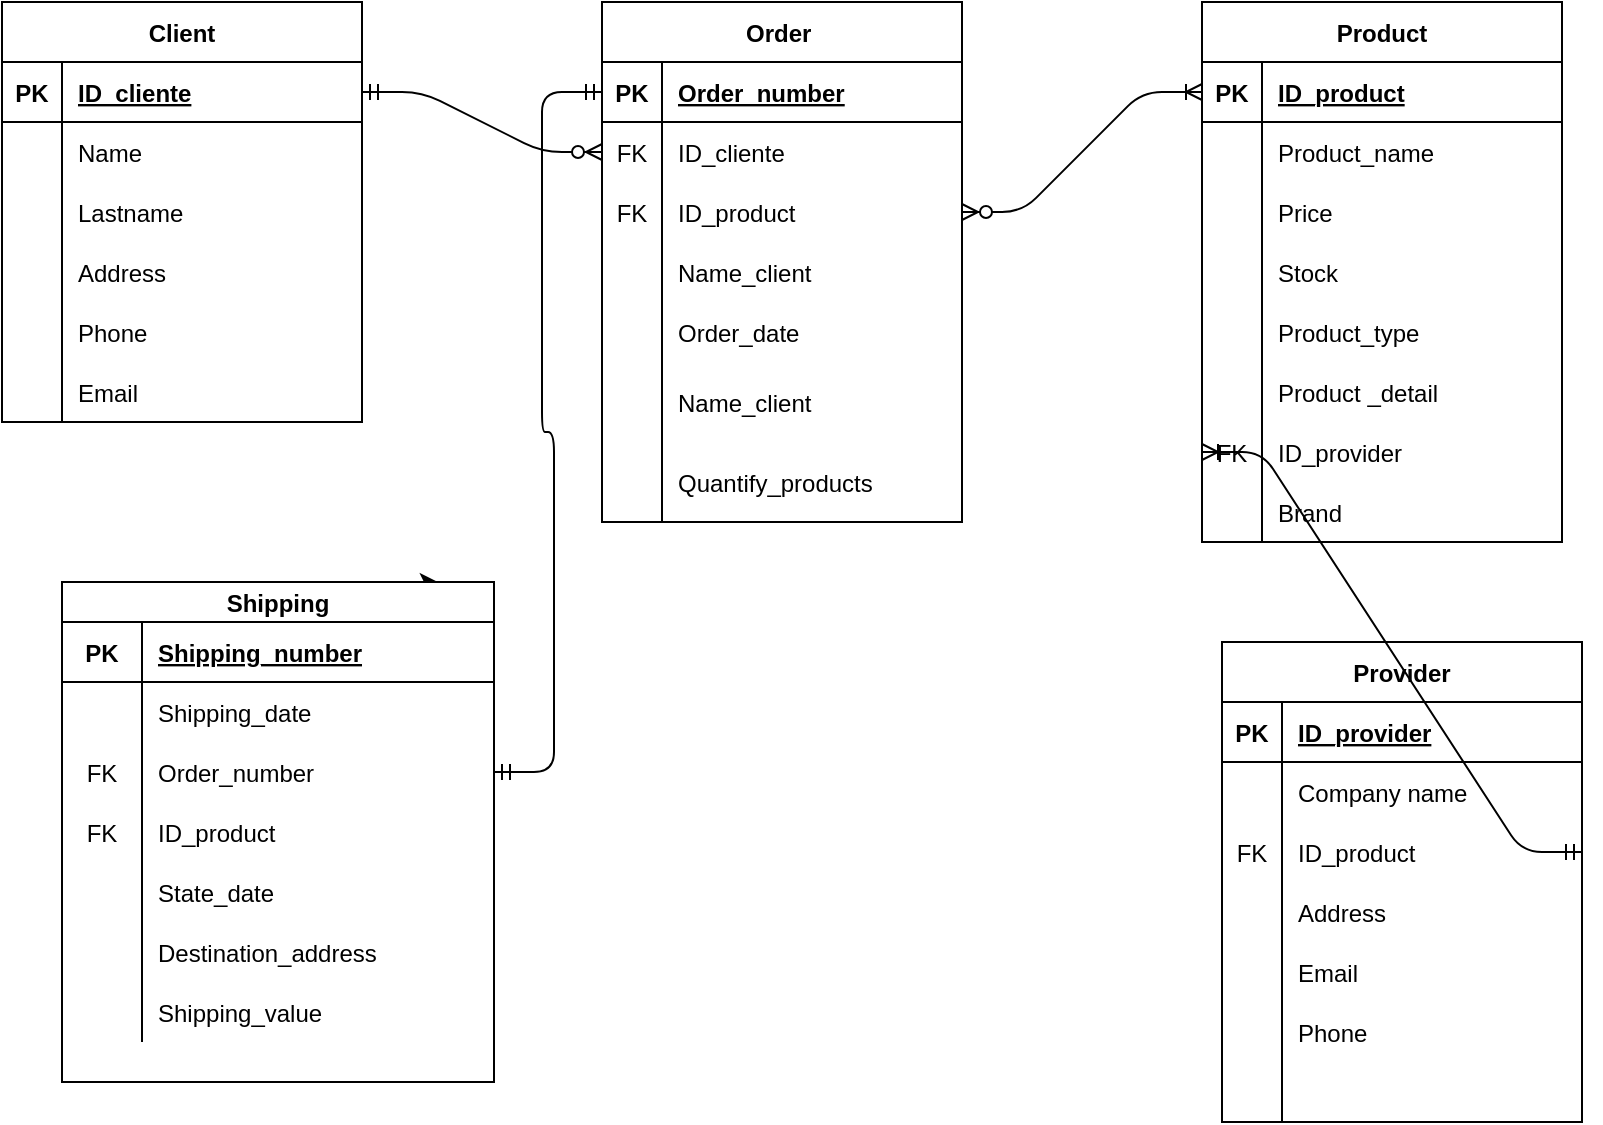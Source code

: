 <mxfile version="13.7.3" type="github" pages="3"><diagram id="2DCP0Pv6x-nqr2_sUrXk" name="Page-1"><mxGraphModel dx="946" dy="464" grid="1" gridSize="10" guides="1" tooltips="1" connect="1" arrows="1" fold="1" page="1" pageScale="1" pageWidth="827" pageHeight="1169" math="0" shadow="0"><root><mxCell id="0"/><mxCell id="1" parent="0"/><mxCell id="KrLLQjatNa31IDzjXcCL-50" style="edgeStyle=orthogonalEdgeStyle;rounded=0;orthogonalLoop=1;jettySize=auto;html=1;exitX=0.75;exitY=0;exitDx=0;exitDy=0;entryX=0.87;entryY=0;entryDx=0;entryDy=0;entryPerimeter=0;" edge="1" parent="1" source="KrLLQjatNa31IDzjXcCL-14" target="KrLLQjatNa31IDzjXcCL-14"><mxGeometry relative="1" as="geometry"/></mxCell><mxCell id="M2U6GQ2JCpKdRjJT3ExU-1" value="Client" style="shape=table;startSize=30;container=1;collapsible=1;childLayout=tableLayout;fixedRows=1;rowLines=0;fontStyle=1;align=center;resizeLast=1;" vertex="1" parent="1"><mxGeometry x="10" y="50" width="180" height="210" as="geometry"/></mxCell><mxCell id="M2U6GQ2JCpKdRjJT3ExU-2" value="" style="shape=partialRectangle;collapsible=0;dropTarget=0;pointerEvents=0;fillColor=none;top=0;left=0;bottom=1;right=0;points=[[0,0.5],[1,0.5]];portConstraint=eastwest;" vertex="1" parent="M2U6GQ2JCpKdRjJT3ExU-1"><mxGeometry y="30" width="180" height="30" as="geometry"/></mxCell><mxCell id="M2U6GQ2JCpKdRjJT3ExU-3" value="PK" style="shape=partialRectangle;connectable=0;fillColor=none;top=0;left=0;bottom=0;right=0;fontStyle=1;overflow=hidden;" vertex="1" parent="M2U6GQ2JCpKdRjJT3ExU-2"><mxGeometry width="30" height="30" as="geometry"/></mxCell><mxCell id="M2U6GQ2JCpKdRjJT3ExU-4" value="ID_cliente" style="shape=partialRectangle;connectable=0;fillColor=none;top=0;left=0;bottom=0;right=0;align=left;spacingLeft=6;fontStyle=5;overflow=hidden;" vertex="1" parent="M2U6GQ2JCpKdRjJT3ExU-2"><mxGeometry x="30" width="150" height="30" as="geometry"/></mxCell><mxCell id="M2U6GQ2JCpKdRjJT3ExU-5" value="" style="shape=partialRectangle;collapsible=0;dropTarget=0;pointerEvents=0;fillColor=none;top=0;left=0;bottom=0;right=0;points=[[0,0.5],[1,0.5]];portConstraint=eastwest;" vertex="1" parent="M2U6GQ2JCpKdRjJT3ExU-1"><mxGeometry y="60" width="180" height="30" as="geometry"/></mxCell><mxCell id="M2U6GQ2JCpKdRjJT3ExU-6" value="" style="shape=partialRectangle;connectable=0;fillColor=none;top=0;left=0;bottom=0;right=0;editable=1;overflow=hidden;" vertex="1" parent="M2U6GQ2JCpKdRjJT3ExU-5"><mxGeometry width="30" height="30" as="geometry"/></mxCell><mxCell id="M2U6GQ2JCpKdRjJT3ExU-7" value="Name" style="shape=partialRectangle;connectable=0;fillColor=none;top=0;left=0;bottom=0;right=0;align=left;spacingLeft=6;overflow=hidden;" vertex="1" parent="M2U6GQ2JCpKdRjJT3ExU-5"><mxGeometry x="30" width="150" height="30" as="geometry"/></mxCell><mxCell id="M2U6GQ2JCpKdRjJT3ExU-8" value="" style="shape=partialRectangle;collapsible=0;dropTarget=0;pointerEvents=0;fillColor=none;top=0;left=0;bottom=0;right=0;points=[[0,0.5],[1,0.5]];portConstraint=eastwest;" vertex="1" parent="M2U6GQ2JCpKdRjJT3ExU-1"><mxGeometry y="90" width="180" height="30" as="geometry"/></mxCell><mxCell id="M2U6GQ2JCpKdRjJT3ExU-9" value="" style="shape=partialRectangle;connectable=0;fillColor=none;top=0;left=0;bottom=0;right=0;editable=1;overflow=hidden;" vertex="1" parent="M2U6GQ2JCpKdRjJT3ExU-8"><mxGeometry width="30" height="30" as="geometry"/></mxCell><mxCell id="M2U6GQ2JCpKdRjJT3ExU-10" value="Lastname" style="shape=partialRectangle;connectable=0;fillColor=none;top=0;left=0;bottom=0;right=0;align=left;spacingLeft=6;overflow=hidden;" vertex="1" parent="M2U6GQ2JCpKdRjJT3ExU-8"><mxGeometry x="30" width="150" height="30" as="geometry"/></mxCell><mxCell id="M2U6GQ2JCpKdRjJT3ExU-27" value="" style="shape=partialRectangle;collapsible=0;dropTarget=0;pointerEvents=0;fillColor=none;top=0;left=0;bottom=0;right=0;points=[[0,0.5],[1,0.5]];portConstraint=eastwest;" vertex="1" parent="M2U6GQ2JCpKdRjJT3ExU-1"><mxGeometry y="120" width="180" height="30" as="geometry"/></mxCell><mxCell id="M2U6GQ2JCpKdRjJT3ExU-28" value="" style="shape=partialRectangle;connectable=0;fillColor=none;top=0;left=0;bottom=0;right=0;editable=1;overflow=hidden;" vertex="1" parent="M2U6GQ2JCpKdRjJT3ExU-27"><mxGeometry width="30" height="30" as="geometry"/></mxCell><mxCell id="M2U6GQ2JCpKdRjJT3ExU-29" value="Address" style="shape=partialRectangle;connectable=0;fillColor=none;top=0;left=0;bottom=0;right=0;align=left;spacingLeft=6;overflow=hidden;" vertex="1" parent="M2U6GQ2JCpKdRjJT3ExU-27"><mxGeometry x="30" width="150" height="30" as="geometry"/></mxCell><mxCell id="M2U6GQ2JCpKdRjJT3ExU-11" value="" style="shape=partialRectangle;collapsible=0;dropTarget=0;pointerEvents=0;fillColor=none;top=0;left=0;bottom=0;right=0;points=[[0,0.5],[1,0.5]];portConstraint=eastwest;" vertex="1" parent="M2U6GQ2JCpKdRjJT3ExU-1"><mxGeometry y="150" width="180" height="30" as="geometry"/></mxCell><mxCell id="M2U6GQ2JCpKdRjJT3ExU-12" value="" style="shape=partialRectangle;connectable=0;fillColor=none;top=0;left=0;bottom=0;right=0;editable=1;overflow=hidden;" vertex="1" parent="M2U6GQ2JCpKdRjJT3ExU-11"><mxGeometry width="30" height="30" as="geometry"/></mxCell><mxCell id="M2U6GQ2JCpKdRjJT3ExU-13" value="Phone" style="shape=partialRectangle;connectable=0;fillColor=none;top=0;left=0;bottom=0;right=0;align=left;spacingLeft=6;overflow=hidden;" vertex="1" parent="M2U6GQ2JCpKdRjJT3ExU-11"><mxGeometry x="30" width="150" height="30" as="geometry"/></mxCell><mxCell id="M2U6GQ2JCpKdRjJT3ExU-35" value="" style="shape=partialRectangle;collapsible=0;dropTarget=0;pointerEvents=0;fillColor=none;top=0;left=0;bottom=0;right=0;points=[[0,0.5],[1,0.5]];portConstraint=eastwest;" vertex="1" parent="M2U6GQ2JCpKdRjJT3ExU-1"><mxGeometry y="180" width="180" height="30" as="geometry"/></mxCell><mxCell id="M2U6GQ2JCpKdRjJT3ExU-36" value="" style="shape=partialRectangle;connectable=0;fillColor=none;top=0;left=0;bottom=0;right=0;editable=1;overflow=hidden;" vertex="1" parent="M2U6GQ2JCpKdRjJT3ExU-35"><mxGeometry width="30" height="30" as="geometry"/></mxCell><mxCell id="M2U6GQ2JCpKdRjJT3ExU-37" value="Email" style="shape=partialRectangle;connectable=0;fillColor=none;top=0;left=0;bottom=0;right=0;align=left;spacingLeft=6;overflow=hidden;" vertex="1" parent="M2U6GQ2JCpKdRjJT3ExU-35"><mxGeometry x="30" width="150" height="30" as="geometry"/></mxCell><mxCell id="KrLLQjatNa31IDzjXcCL-68" value="" style="edgeStyle=entityRelationEdgeStyle;fontSize=12;html=1;endArrow=ERzeroToMany;startArrow=ERmandOne;exitX=1;exitY=0.5;exitDx=0;exitDy=0;entryX=0;entryY=0.5;entryDx=0;entryDy=0;" edge="1" parent="1" source="M2U6GQ2JCpKdRjJT3ExU-2" target="KrLLQjatNa31IDzjXcCL-5"><mxGeometry width="100" height="100" relative="1" as="geometry"><mxPoint x="40" y="410" as="sourcePoint"/><mxPoint x="140" y="310" as="targetPoint"/></mxGeometry></mxCell><mxCell id="KrLLQjatNa31IDzjXcCL-1" value="Order " style="shape=table;startSize=30;container=1;collapsible=1;childLayout=tableLayout;fixedRows=1;rowLines=0;fontStyle=1;align=center;resizeLast=1;" vertex="1" parent="1"><mxGeometry x="310" y="50" width="180" height="260" as="geometry"/></mxCell><mxCell id="KrLLQjatNa31IDzjXcCL-2" value="" style="shape=partialRectangle;collapsible=0;dropTarget=0;pointerEvents=0;fillColor=none;top=0;left=0;bottom=1;right=0;points=[[0,0.5],[1,0.5]];portConstraint=eastwest;" vertex="1" parent="KrLLQjatNa31IDzjXcCL-1"><mxGeometry y="30" width="180" height="30" as="geometry"/></mxCell><mxCell id="KrLLQjatNa31IDzjXcCL-3" value="PK" style="shape=partialRectangle;connectable=0;fillColor=none;top=0;left=0;bottom=0;right=0;fontStyle=1;overflow=hidden;" vertex="1" parent="KrLLQjatNa31IDzjXcCL-2"><mxGeometry width="30" height="30" as="geometry"/></mxCell><mxCell id="KrLLQjatNa31IDzjXcCL-4" value="Order_number" style="shape=partialRectangle;connectable=0;fillColor=none;top=0;left=0;bottom=0;right=0;align=left;spacingLeft=6;fontStyle=5;overflow=hidden;" vertex="1" parent="KrLLQjatNa31IDzjXcCL-2"><mxGeometry x="30" width="150" height="30" as="geometry"/></mxCell><mxCell id="KrLLQjatNa31IDzjXcCL-5" value="" style="shape=partialRectangle;collapsible=0;dropTarget=0;pointerEvents=0;fillColor=none;top=0;left=0;bottom=0;right=0;points=[[0,0.5],[1,0.5]];portConstraint=eastwest;" vertex="1" parent="KrLLQjatNa31IDzjXcCL-1"><mxGeometry y="60" width="180" height="30" as="geometry"/></mxCell><mxCell id="KrLLQjatNa31IDzjXcCL-6" value="FK" style="shape=partialRectangle;connectable=0;fillColor=none;top=0;left=0;bottom=0;right=0;editable=1;overflow=hidden;" vertex="1" parent="KrLLQjatNa31IDzjXcCL-5"><mxGeometry width="30" height="30" as="geometry"/></mxCell><mxCell id="KrLLQjatNa31IDzjXcCL-7" value="ID_cliente" style="shape=partialRectangle;connectable=0;fillColor=none;top=0;left=0;bottom=0;right=0;align=left;spacingLeft=6;overflow=hidden;" vertex="1" parent="KrLLQjatNa31IDzjXcCL-5"><mxGeometry x="30" width="150" height="30" as="geometry"/></mxCell><mxCell id="KrLLQjatNa31IDzjXcCL-8" value="" style="shape=partialRectangle;collapsible=0;dropTarget=0;pointerEvents=0;fillColor=none;top=0;left=0;bottom=0;right=0;points=[[0,0.5],[1,0.5]];portConstraint=eastwest;" vertex="1" parent="KrLLQjatNa31IDzjXcCL-1"><mxGeometry y="90" width="180" height="30" as="geometry"/></mxCell><mxCell id="KrLLQjatNa31IDzjXcCL-9" value="FK" style="shape=partialRectangle;connectable=0;fillColor=none;top=0;left=0;bottom=0;right=0;editable=1;overflow=hidden;" vertex="1" parent="KrLLQjatNa31IDzjXcCL-8"><mxGeometry width="30" height="30" as="geometry"/></mxCell><mxCell id="KrLLQjatNa31IDzjXcCL-10" value="ID_product" style="shape=partialRectangle;connectable=0;fillColor=none;top=0;left=0;bottom=0;right=0;align=left;spacingLeft=6;overflow=hidden;" vertex="1" parent="KrLLQjatNa31IDzjXcCL-8"><mxGeometry x="30" width="150" height="30" as="geometry"/></mxCell><mxCell id="KrLLQjatNa31IDzjXcCL-11" value="" style="shape=partialRectangle;collapsible=0;dropTarget=0;pointerEvents=0;fillColor=none;top=0;left=0;bottom=0;right=0;points=[[0,0.5],[1,0.5]];portConstraint=eastwest;" vertex="1" parent="KrLLQjatNa31IDzjXcCL-1"><mxGeometry y="120" width="180" height="30" as="geometry"/></mxCell><mxCell id="KrLLQjatNa31IDzjXcCL-12" value="" style="shape=partialRectangle;connectable=0;fillColor=none;top=0;left=0;bottom=0;right=0;editable=1;overflow=hidden;" vertex="1" parent="KrLLQjatNa31IDzjXcCL-11"><mxGeometry width="30" height="30" as="geometry"/></mxCell><mxCell id="KrLLQjatNa31IDzjXcCL-13" value="Name_client" style="shape=partialRectangle;connectable=0;fillColor=none;top=0;left=0;bottom=0;right=0;align=left;spacingLeft=6;overflow=hidden;" vertex="1" parent="KrLLQjatNa31IDzjXcCL-11"><mxGeometry x="30" width="150" height="30" as="geometry"/></mxCell><mxCell id="KrLLQjatNa31IDzjXcCL-31" value="" style="shape=partialRectangle;collapsible=0;dropTarget=0;pointerEvents=0;fillColor=none;top=0;left=0;bottom=0;right=0;points=[[0,0.5],[1,0.5]];portConstraint=eastwest;" vertex="1" parent="KrLLQjatNa31IDzjXcCL-1"><mxGeometry y="150" width="180" height="30" as="geometry"/></mxCell><mxCell id="KrLLQjatNa31IDzjXcCL-32" value="" style="shape=partialRectangle;connectable=0;fillColor=none;top=0;left=0;bottom=0;right=0;editable=1;overflow=hidden;" vertex="1" parent="KrLLQjatNa31IDzjXcCL-31"><mxGeometry width="30" height="30" as="geometry"/></mxCell><mxCell id="KrLLQjatNa31IDzjXcCL-33" value="Order_date" style="shape=partialRectangle;connectable=0;fillColor=none;top=0;left=0;bottom=0;right=0;align=left;spacingLeft=6;overflow=hidden;" vertex="1" parent="KrLLQjatNa31IDzjXcCL-31"><mxGeometry x="30" width="150" height="30" as="geometry"/></mxCell><mxCell id="KrLLQjatNa31IDzjXcCL-27" value="" style="shape=partialRectangle;collapsible=0;dropTarget=0;pointerEvents=0;fillColor=none;top=0;left=0;bottom=0;right=0;points=[[0,0.5],[1,0.5]];portConstraint=eastwest;" vertex="1" parent="KrLLQjatNa31IDzjXcCL-1"><mxGeometry y="180" width="180" height="40" as="geometry"/></mxCell><mxCell id="KrLLQjatNa31IDzjXcCL-28" value="" style="shape=partialRectangle;connectable=0;fillColor=none;top=0;left=0;bottom=0;right=0;editable=1;overflow=hidden;" vertex="1" parent="KrLLQjatNa31IDzjXcCL-27"><mxGeometry width="30" height="40" as="geometry"/></mxCell><mxCell id="KrLLQjatNa31IDzjXcCL-29" value="Name_client" style="shape=partialRectangle;connectable=0;fillColor=none;top=0;left=0;bottom=0;right=0;align=left;spacingLeft=6;overflow=hidden;" vertex="1" parent="KrLLQjatNa31IDzjXcCL-27"><mxGeometry x="30" width="150" height="40" as="geometry"/></mxCell><mxCell id="KrLLQjatNa31IDzjXcCL-34" value="" style="shape=partialRectangle;collapsible=0;dropTarget=0;pointerEvents=0;fillColor=none;top=0;left=0;bottom=0;right=0;points=[[0,0.5],[1,0.5]];portConstraint=eastwest;" vertex="1" parent="KrLLQjatNa31IDzjXcCL-1"><mxGeometry y="220" width="180" height="40" as="geometry"/></mxCell><mxCell id="KrLLQjatNa31IDzjXcCL-35" value="" style="shape=partialRectangle;connectable=0;fillColor=none;top=0;left=0;bottom=0;right=0;editable=1;overflow=hidden;" vertex="1" parent="KrLLQjatNa31IDzjXcCL-34"><mxGeometry width="30" height="40" as="geometry"/></mxCell><mxCell id="KrLLQjatNa31IDzjXcCL-36" value="Quantify_products" style="shape=partialRectangle;connectable=0;fillColor=none;top=0;left=0;bottom=0;right=0;align=left;spacingLeft=6;overflow=hidden;" vertex="1" parent="KrLLQjatNa31IDzjXcCL-34"><mxGeometry x="30" width="150" height="40" as="geometry"/></mxCell><mxCell id="M2U6GQ2JCpKdRjJT3ExU-14" value="Product" style="shape=table;startSize=30;container=1;collapsible=1;childLayout=tableLayout;fixedRows=1;rowLines=0;fontStyle=1;align=center;resizeLast=1;" vertex="1" parent="1"><mxGeometry x="610" y="50" width="180" height="270" as="geometry"/></mxCell><mxCell id="M2U6GQ2JCpKdRjJT3ExU-15" value="" style="shape=partialRectangle;collapsible=0;dropTarget=0;pointerEvents=0;fillColor=none;top=0;left=0;bottom=1;right=0;points=[[0,0.5],[1,0.5]];portConstraint=eastwest;" vertex="1" parent="M2U6GQ2JCpKdRjJT3ExU-14"><mxGeometry y="30" width="180" height="30" as="geometry"/></mxCell><mxCell id="M2U6GQ2JCpKdRjJT3ExU-16" value="PK" style="shape=partialRectangle;connectable=0;fillColor=none;top=0;left=0;bottom=0;right=0;fontStyle=1;overflow=hidden;" vertex="1" parent="M2U6GQ2JCpKdRjJT3ExU-15"><mxGeometry width="30" height="30" as="geometry"/></mxCell><mxCell id="M2U6GQ2JCpKdRjJT3ExU-17" value="ID_product" style="shape=partialRectangle;connectable=0;fillColor=none;top=0;left=0;bottom=0;right=0;align=left;spacingLeft=6;fontStyle=5;overflow=hidden;" vertex="1" parent="M2U6GQ2JCpKdRjJT3ExU-15"><mxGeometry x="30" width="150" height="30" as="geometry"/></mxCell><mxCell id="M2U6GQ2JCpKdRjJT3ExU-18" value="" style="shape=partialRectangle;collapsible=0;dropTarget=0;pointerEvents=0;fillColor=none;top=0;left=0;bottom=0;right=0;points=[[0,0.5],[1,0.5]];portConstraint=eastwest;" vertex="1" parent="M2U6GQ2JCpKdRjJT3ExU-14"><mxGeometry y="60" width="180" height="30" as="geometry"/></mxCell><mxCell id="M2U6GQ2JCpKdRjJT3ExU-19" value="" style="shape=partialRectangle;connectable=0;fillColor=none;top=0;left=0;bottom=0;right=0;editable=1;overflow=hidden;" vertex="1" parent="M2U6GQ2JCpKdRjJT3ExU-18"><mxGeometry width="30" height="30" as="geometry"/></mxCell><mxCell id="M2U6GQ2JCpKdRjJT3ExU-20" value="Product_name" style="shape=partialRectangle;connectable=0;fillColor=none;top=0;left=0;bottom=0;right=0;align=left;spacingLeft=6;overflow=hidden;" vertex="1" parent="M2U6GQ2JCpKdRjJT3ExU-18"><mxGeometry x="30" width="150" height="30" as="geometry"/></mxCell><mxCell id="M2U6GQ2JCpKdRjJT3ExU-21" value="" style="shape=partialRectangle;collapsible=0;dropTarget=0;pointerEvents=0;fillColor=none;top=0;left=0;bottom=0;right=0;points=[[0,0.5],[1,0.5]];portConstraint=eastwest;" vertex="1" parent="M2U6GQ2JCpKdRjJT3ExU-14"><mxGeometry y="90" width="180" height="30" as="geometry"/></mxCell><mxCell id="M2U6GQ2JCpKdRjJT3ExU-22" value="" style="shape=partialRectangle;connectable=0;fillColor=none;top=0;left=0;bottom=0;right=0;editable=1;overflow=hidden;" vertex="1" parent="M2U6GQ2JCpKdRjJT3ExU-21"><mxGeometry width="30" height="30" as="geometry"/></mxCell><mxCell id="M2U6GQ2JCpKdRjJT3ExU-23" value="Price" style="shape=partialRectangle;connectable=0;fillColor=none;top=0;left=0;bottom=0;right=0;align=left;spacingLeft=6;overflow=hidden;" vertex="1" parent="M2U6GQ2JCpKdRjJT3ExU-21"><mxGeometry x="30" width="150" height="30" as="geometry"/></mxCell><mxCell id="M2U6GQ2JCpKdRjJT3ExU-24" value="" style="shape=partialRectangle;collapsible=0;dropTarget=0;pointerEvents=0;fillColor=none;top=0;left=0;bottom=0;right=0;points=[[0,0.5],[1,0.5]];portConstraint=eastwest;" vertex="1" parent="M2U6GQ2JCpKdRjJT3ExU-14"><mxGeometry y="120" width="180" height="30" as="geometry"/></mxCell><mxCell id="M2U6GQ2JCpKdRjJT3ExU-25" value="" style="shape=partialRectangle;connectable=0;fillColor=none;top=0;left=0;bottom=0;right=0;editable=1;overflow=hidden;" vertex="1" parent="M2U6GQ2JCpKdRjJT3ExU-24"><mxGeometry width="30" height="30" as="geometry"/></mxCell><mxCell id="M2U6GQ2JCpKdRjJT3ExU-26" value="Stock" style="shape=partialRectangle;connectable=0;fillColor=none;top=0;left=0;bottom=0;right=0;align=left;spacingLeft=6;overflow=hidden;" vertex="1" parent="M2U6GQ2JCpKdRjJT3ExU-24"><mxGeometry x="30" width="150" height="30" as="geometry"/></mxCell><mxCell id="M2U6GQ2JCpKdRjJT3ExU-41" value="" style="shape=partialRectangle;collapsible=0;dropTarget=0;pointerEvents=0;fillColor=none;top=0;left=0;bottom=0;right=0;points=[[0,0.5],[1,0.5]];portConstraint=eastwest;" vertex="1" parent="M2U6GQ2JCpKdRjJT3ExU-14"><mxGeometry y="150" width="180" height="30" as="geometry"/></mxCell><mxCell id="M2U6GQ2JCpKdRjJT3ExU-42" value="" style="shape=partialRectangle;connectable=0;fillColor=none;top=0;left=0;bottom=0;right=0;editable=1;overflow=hidden;" vertex="1" parent="M2U6GQ2JCpKdRjJT3ExU-41"><mxGeometry width="30" height="30" as="geometry"/></mxCell><mxCell id="M2U6GQ2JCpKdRjJT3ExU-43" value="Product_type" style="shape=partialRectangle;connectable=0;fillColor=none;top=0;left=0;bottom=0;right=0;align=left;spacingLeft=6;overflow=hidden;" vertex="1" parent="M2U6GQ2JCpKdRjJT3ExU-41"><mxGeometry x="30" width="150" height="30" as="geometry"/></mxCell><mxCell id="M2U6GQ2JCpKdRjJT3ExU-44" value="" style="shape=partialRectangle;collapsible=0;dropTarget=0;pointerEvents=0;fillColor=none;top=0;left=0;bottom=0;right=0;points=[[0,0.5],[1,0.5]];portConstraint=eastwest;" vertex="1" parent="M2U6GQ2JCpKdRjJT3ExU-14"><mxGeometry y="180" width="180" height="30" as="geometry"/></mxCell><mxCell id="M2U6GQ2JCpKdRjJT3ExU-45" value="" style="shape=partialRectangle;connectable=0;fillColor=none;top=0;left=0;bottom=0;right=0;editable=1;overflow=hidden;" vertex="1" parent="M2U6GQ2JCpKdRjJT3ExU-44"><mxGeometry width="30" height="30" as="geometry"/></mxCell><mxCell id="M2U6GQ2JCpKdRjJT3ExU-46" value="Product _detail" style="shape=partialRectangle;connectable=0;fillColor=none;top=0;left=0;bottom=0;right=0;align=left;spacingLeft=6;overflow=hidden;" vertex="1" parent="M2U6GQ2JCpKdRjJT3ExU-44"><mxGeometry x="30" width="150" height="30" as="geometry"/></mxCell><mxCell id="M2U6GQ2JCpKdRjJT3ExU-47" value="" style="shape=partialRectangle;collapsible=0;dropTarget=0;pointerEvents=0;fillColor=none;top=0;left=0;bottom=0;right=0;points=[[0,0.5],[1,0.5]];portConstraint=eastwest;" vertex="1" parent="M2U6GQ2JCpKdRjJT3ExU-14"><mxGeometry y="210" width="180" height="30" as="geometry"/></mxCell><mxCell id="M2U6GQ2JCpKdRjJT3ExU-48" value="FK" style="shape=partialRectangle;connectable=0;fillColor=none;top=0;left=0;bottom=0;right=0;editable=1;overflow=hidden;" vertex="1" parent="M2U6GQ2JCpKdRjJT3ExU-47"><mxGeometry width="30" height="30" as="geometry"/></mxCell><mxCell id="M2U6GQ2JCpKdRjJT3ExU-49" value="ID_provider" style="shape=partialRectangle;connectable=0;fillColor=none;top=0;left=0;bottom=0;right=0;align=left;spacingLeft=6;overflow=hidden;" vertex="1" parent="M2U6GQ2JCpKdRjJT3ExU-47"><mxGeometry x="30" width="150" height="30" as="geometry"/></mxCell><mxCell id="M2U6GQ2JCpKdRjJT3ExU-50" value="" style="shape=partialRectangle;collapsible=0;dropTarget=0;pointerEvents=0;fillColor=none;top=0;left=0;bottom=0;right=0;points=[[0,0.5],[1,0.5]];portConstraint=eastwest;" vertex="1" parent="M2U6GQ2JCpKdRjJT3ExU-14"><mxGeometry y="240" width="180" height="30" as="geometry"/></mxCell><mxCell id="M2U6GQ2JCpKdRjJT3ExU-51" value="" style="shape=partialRectangle;connectable=0;fillColor=none;top=0;left=0;bottom=0;right=0;editable=1;overflow=hidden;" vertex="1" parent="M2U6GQ2JCpKdRjJT3ExU-50"><mxGeometry width="30" height="30" as="geometry"/></mxCell><mxCell id="M2U6GQ2JCpKdRjJT3ExU-52" value="Brand" style="shape=partialRectangle;connectable=0;fillColor=none;top=0;left=0;bottom=0;right=0;align=left;spacingLeft=6;overflow=hidden;" vertex="1" parent="M2U6GQ2JCpKdRjJT3ExU-50"><mxGeometry x="30" width="150" height="30" as="geometry"/></mxCell><mxCell id="NYvY1gUXxaye40EUcHU3-12" value="" style="edgeStyle=entityRelationEdgeStyle;fontSize=12;html=1;endArrow=ERoneToMany;startArrow=ERzeroToMany;entryX=0;entryY=0.5;entryDx=0;entryDy=0;exitX=1;exitY=0.5;exitDx=0;exitDy=0;" edge="1" parent="1" source="KrLLQjatNa31IDzjXcCL-8" target="M2U6GQ2JCpKdRjJT3ExU-15"><mxGeometry width="100" height="100" relative="1" as="geometry"><mxPoint x="370" y="300" as="sourcePoint"/><mxPoint x="470" y="200" as="targetPoint"/></mxGeometry></mxCell><mxCell id="M2U6GQ2JCpKdRjJT3ExU-53" value="Provider" style="shape=table;startSize=30;container=1;collapsible=1;childLayout=tableLayout;fixedRows=1;rowLines=0;fontStyle=1;align=center;resizeLast=1;" vertex="1" parent="1"><mxGeometry x="620" y="370" width="180" height="240" as="geometry"/></mxCell><mxCell id="M2U6GQ2JCpKdRjJT3ExU-54" value="" style="shape=partialRectangle;collapsible=0;dropTarget=0;pointerEvents=0;fillColor=none;top=0;left=0;bottom=1;right=0;points=[[0,0.5],[1,0.5]];portConstraint=eastwest;" vertex="1" parent="M2U6GQ2JCpKdRjJT3ExU-53"><mxGeometry y="30" width="180" height="30" as="geometry"/></mxCell><mxCell id="M2U6GQ2JCpKdRjJT3ExU-55" value="PK" style="shape=partialRectangle;connectable=0;fillColor=none;top=0;left=0;bottom=0;right=0;fontStyle=1;overflow=hidden;" vertex="1" parent="M2U6GQ2JCpKdRjJT3ExU-54"><mxGeometry width="30" height="30" as="geometry"/></mxCell><mxCell id="M2U6GQ2JCpKdRjJT3ExU-56" value="ID_provider" style="shape=partialRectangle;connectable=0;fillColor=none;top=0;left=0;bottom=0;right=0;align=left;spacingLeft=6;fontStyle=5;overflow=hidden;" vertex="1" parent="M2U6GQ2JCpKdRjJT3ExU-54"><mxGeometry x="30" width="150" height="30" as="geometry"/></mxCell><mxCell id="M2U6GQ2JCpKdRjJT3ExU-57" value="" style="shape=partialRectangle;collapsible=0;dropTarget=0;pointerEvents=0;fillColor=none;top=0;left=0;bottom=0;right=0;points=[[0,0.5],[1,0.5]];portConstraint=eastwest;" vertex="1" parent="M2U6GQ2JCpKdRjJT3ExU-53"><mxGeometry y="60" width="180" height="30" as="geometry"/></mxCell><mxCell id="M2U6GQ2JCpKdRjJT3ExU-58" value="" style="shape=partialRectangle;connectable=0;fillColor=none;top=0;left=0;bottom=0;right=0;editable=1;overflow=hidden;" vertex="1" parent="M2U6GQ2JCpKdRjJT3ExU-57"><mxGeometry width="30" height="30" as="geometry"/></mxCell><mxCell id="M2U6GQ2JCpKdRjJT3ExU-59" value="Company name" style="shape=partialRectangle;connectable=0;fillColor=none;top=0;left=0;bottom=0;right=0;align=left;spacingLeft=6;overflow=hidden;" vertex="1" parent="M2U6GQ2JCpKdRjJT3ExU-57"><mxGeometry x="30" width="150" height="30" as="geometry"/></mxCell><mxCell id="M2U6GQ2JCpKdRjJT3ExU-60" value="" style="shape=partialRectangle;collapsible=0;dropTarget=0;pointerEvents=0;fillColor=none;top=0;left=0;bottom=0;right=0;points=[[0,0.5],[1,0.5]];portConstraint=eastwest;" vertex="1" parent="M2U6GQ2JCpKdRjJT3ExU-53"><mxGeometry y="90" width="180" height="30" as="geometry"/></mxCell><mxCell id="M2U6GQ2JCpKdRjJT3ExU-61" value="FK" style="shape=partialRectangle;connectable=0;fillColor=none;top=0;left=0;bottom=0;right=0;editable=1;overflow=hidden;" vertex="1" parent="M2U6GQ2JCpKdRjJT3ExU-60"><mxGeometry width="30" height="30" as="geometry"/></mxCell><mxCell id="M2U6GQ2JCpKdRjJT3ExU-62" value="ID_product" style="shape=partialRectangle;connectable=0;fillColor=none;top=0;left=0;bottom=0;right=0;align=left;spacingLeft=6;overflow=hidden;" vertex="1" parent="M2U6GQ2JCpKdRjJT3ExU-60"><mxGeometry x="30" width="150" height="30" as="geometry"/></mxCell><mxCell id="M2U6GQ2JCpKdRjJT3ExU-72" value="" style="shape=partialRectangle;collapsible=0;dropTarget=0;pointerEvents=0;fillColor=none;top=0;left=0;bottom=0;right=0;points=[[0,0.5],[1,0.5]];portConstraint=eastwest;" vertex="1" parent="M2U6GQ2JCpKdRjJT3ExU-53"><mxGeometry y="120" width="180" height="30" as="geometry"/></mxCell><mxCell id="M2U6GQ2JCpKdRjJT3ExU-73" value="" style="shape=partialRectangle;connectable=0;fillColor=none;top=0;left=0;bottom=0;right=0;editable=1;overflow=hidden;" vertex="1" parent="M2U6GQ2JCpKdRjJT3ExU-72"><mxGeometry width="30" height="30" as="geometry"/></mxCell><mxCell id="M2U6GQ2JCpKdRjJT3ExU-74" value="Address" style="shape=partialRectangle;connectable=0;fillColor=none;top=0;left=0;bottom=0;right=0;align=left;spacingLeft=6;overflow=hidden;" vertex="1" parent="M2U6GQ2JCpKdRjJT3ExU-72"><mxGeometry x="30" width="150" height="30" as="geometry"/></mxCell><mxCell id="M2U6GQ2JCpKdRjJT3ExU-66" value="" style="shape=partialRectangle;collapsible=0;dropTarget=0;pointerEvents=0;fillColor=none;top=0;left=0;bottom=0;right=0;points=[[0,0.5],[1,0.5]];portConstraint=eastwest;" vertex="1" parent="M2U6GQ2JCpKdRjJT3ExU-53"><mxGeometry y="150" width="180" height="30" as="geometry"/></mxCell><mxCell id="M2U6GQ2JCpKdRjJT3ExU-67" value="" style="shape=partialRectangle;connectable=0;fillColor=none;top=0;left=0;bottom=0;right=0;editable=1;overflow=hidden;" vertex="1" parent="M2U6GQ2JCpKdRjJT3ExU-66"><mxGeometry width="30" height="30" as="geometry"/></mxCell><mxCell id="M2U6GQ2JCpKdRjJT3ExU-68" value="Email" style="shape=partialRectangle;connectable=0;fillColor=none;top=0;left=0;bottom=0;right=0;align=left;spacingLeft=6;overflow=hidden;" vertex="1" parent="M2U6GQ2JCpKdRjJT3ExU-66"><mxGeometry x="30" width="150" height="30" as="geometry"/></mxCell><mxCell id="M2U6GQ2JCpKdRjJT3ExU-69" value="" style="shape=partialRectangle;collapsible=0;dropTarget=0;pointerEvents=0;fillColor=none;top=0;left=0;bottom=0;right=0;points=[[0,0.5],[1,0.5]];portConstraint=eastwest;" vertex="1" parent="M2U6GQ2JCpKdRjJT3ExU-53"><mxGeometry y="180" width="180" height="30" as="geometry"/></mxCell><mxCell id="M2U6GQ2JCpKdRjJT3ExU-70" value="" style="shape=partialRectangle;connectable=0;fillColor=none;top=0;left=0;bottom=0;right=0;editable=1;overflow=hidden;" vertex="1" parent="M2U6GQ2JCpKdRjJT3ExU-69"><mxGeometry width="30" height="30" as="geometry"/></mxCell><mxCell id="M2U6GQ2JCpKdRjJT3ExU-71" value="Phone" style="shape=partialRectangle;connectable=0;fillColor=none;top=0;left=0;bottom=0;right=0;align=left;spacingLeft=6;overflow=hidden;" vertex="1" parent="M2U6GQ2JCpKdRjJT3ExU-69"><mxGeometry x="30" width="150" height="30" as="geometry"/></mxCell><mxCell id="M2U6GQ2JCpKdRjJT3ExU-63" value="" style="shape=partialRectangle;collapsible=0;dropTarget=0;pointerEvents=0;fillColor=none;top=0;left=0;bottom=0;right=0;points=[[0,0.5],[1,0.5]];portConstraint=eastwest;" vertex="1" parent="M2U6GQ2JCpKdRjJT3ExU-53"><mxGeometry y="210" width="180" height="30" as="geometry"/></mxCell><mxCell id="M2U6GQ2JCpKdRjJT3ExU-64" value="" style="shape=partialRectangle;connectable=0;fillColor=none;top=0;left=0;bottom=0;right=0;editable=1;overflow=hidden;" vertex="1" parent="M2U6GQ2JCpKdRjJT3ExU-63"><mxGeometry width="30" height="30" as="geometry"/></mxCell><mxCell id="M2U6GQ2JCpKdRjJT3ExU-65" value="" style="shape=partialRectangle;connectable=0;fillColor=none;top=0;left=0;bottom=0;right=0;align=left;spacingLeft=6;overflow=hidden;" vertex="1" parent="M2U6GQ2JCpKdRjJT3ExU-63"><mxGeometry x="30" width="150" height="30" as="geometry"/></mxCell><mxCell id="KrLLQjatNa31IDzjXcCL-14" value="Shipping" style="shape=table;startSize=20;container=1;collapsible=1;childLayout=tableLayout;fixedRows=1;rowLines=0;fontStyle=1;align=center;resizeLast=1;" vertex="1" parent="1"><mxGeometry x="40" y="340" width="216" height="250" as="geometry"/></mxCell><mxCell id="KrLLQjatNa31IDzjXcCL-15" value="" style="shape=partialRectangle;collapsible=0;dropTarget=0;pointerEvents=0;fillColor=none;top=0;left=0;bottom=1;right=0;points=[[0,0.5],[1,0.5]];portConstraint=eastwest;" vertex="1" parent="KrLLQjatNa31IDzjXcCL-14"><mxGeometry y="20" width="216" height="30" as="geometry"/></mxCell><mxCell id="KrLLQjatNa31IDzjXcCL-16" value="PK" style="shape=partialRectangle;connectable=0;fillColor=none;top=0;left=0;bottom=0;right=0;fontStyle=1;overflow=hidden;" vertex="1" parent="KrLLQjatNa31IDzjXcCL-15"><mxGeometry width="40" height="30" as="geometry"/></mxCell><mxCell id="KrLLQjatNa31IDzjXcCL-17" value="Shipping_number" style="shape=partialRectangle;connectable=0;fillColor=none;top=0;left=0;bottom=0;right=0;align=left;spacingLeft=6;fontStyle=5;overflow=hidden;" vertex="1" parent="KrLLQjatNa31IDzjXcCL-15"><mxGeometry x="40" width="176" height="30" as="geometry"/></mxCell><mxCell id="KrLLQjatNa31IDzjXcCL-18" value="" style="shape=partialRectangle;collapsible=0;dropTarget=0;pointerEvents=0;fillColor=none;top=0;left=0;bottom=0;right=0;points=[[0,0.5],[1,0.5]];portConstraint=eastwest;" vertex="1" parent="KrLLQjatNa31IDzjXcCL-14"><mxGeometry y="50" width="216" height="30" as="geometry"/></mxCell><mxCell id="KrLLQjatNa31IDzjXcCL-19" value="" style="shape=partialRectangle;connectable=0;fillColor=none;top=0;left=0;bottom=0;right=0;editable=1;overflow=hidden;" vertex="1" parent="KrLLQjatNa31IDzjXcCL-18"><mxGeometry width="40" height="30" as="geometry"/></mxCell><mxCell id="KrLLQjatNa31IDzjXcCL-20" value="Shipping_date" style="shape=partialRectangle;connectable=0;fillColor=none;top=0;left=0;bottom=0;right=0;align=left;spacingLeft=6;overflow=hidden;" vertex="1" parent="KrLLQjatNa31IDzjXcCL-18"><mxGeometry x="40" width="176" height="30" as="geometry"/></mxCell><mxCell id="KrLLQjatNa31IDzjXcCL-44" value="" style="shape=partialRectangle;collapsible=0;dropTarget=0;pointerEvents=0;fillColor=none;top=0;left=0;bottom=0;right=0;points=[[0,0.5],[1,0.5]];portConstraint=eastwest;" vertex="1" parent="KrLLQjatNa31IDzjXcCL-14"><mxGeometry y="80" width="216" height="30" as="geometry"/></mxCell><mxCell id="KrLLQjatNa31IDzjXcCL-45" value="FK" style="shape=partialRectangle;connectable=0;fillColor=none;top=0;left=0;bottom=0;right=0;editable=1;overflow=hidden;" vertex="1" parent="KrLLQjatNa31IDzjXcCL-44"><mxGeometry width="40" height="30" as="geometry"/></mxCell><mxCell id="KrLLQjatNa31IDzjXcCL-46" value="Order_number" style="shape=partialRectangle;connectable=0;fillColor=none;top=0;left=0;bottom=0;right=0;align=left;spacingLeft=6;overflow=hidden;" vertex="1" parent="KrLLQjatNa31IDzjXcCL-44"><mxGeometry x="40" width="176" height="30" as="geometry"/></mxCell><mxCell id="KrLLQjatNa31IDzjXcCL-47" value="" style="shape=partialRectangle;collapsible=0;dropTarget=0;pointerEvents=0;fillColor=none;top=0;left=0;bottom=0;right=0;points=[[0,0.5],[1,0.5]];portConstraint=eastwest;" vertex="1" parent="KrLLQjatNa31IDzjXcCL-14"><mxGeometry y="110" width="216" height="30" as="geometry"/></mxCell><mxCell id="KrLLQjatNa31IDzjXcCL-48" value="FK" style="shape=partialRectangle;connectable=0;fillColor=none;top=0;left=0;bottom=0;right=0;editable=1;overflow=hidden;" vertex="1" parent="KrLLQjatNa31IDzjXcCL-47"><mxGeometry width="40" height="30" as="geometry"/></mxCell><mxCell id="KrLLQjatNa31IDzjXcCL-49" value="ID_product" style="shape=partialRectangle;connectable=0;fillColor=none;top=0;left=0;bottom=0;right=0;align=left;spacingLeft=6;overflow=hidden;" vertex="1" parent="KrLLQjatNa31IDzjXcCL-47"><mxGeometry x="40" width="176" height="30" as="geometry"/></mxCell><mxCell id="KrLLQjatNa31IDzjXcCL-21" value="" style="shape=partialRectangle;collapsible=0;dropTarget=0;pointerEvents=0;fillColor=none;top=0;left=0;bottom=0;right=0;points=[[0,0.5],[1,0.5]];portConstraint=eastwest;" vertex="1" parent="KrLLQjatNa31IDzjXcCL-14"><mxGeometry y="140" width="216" height="30" as="geometry"/></mxCell><mxCell id="KrLLQjatNa31IDzjXcCL-22" value="" style="shape=partialRectangle;connectable=0;fillColor=none;top=0;left=0;bottom=0;right=0;editable=1;overflow=hidden;" vertex="1" parent="KrLLQjatNa31IDzjXcCL-21"><mxGeometry width="40" height="30" as="geometry"/></mxCell><mxCell id="KrLLQjatNa31IDzjXcCL-23" value="State_date" style="shape=partialRectangle;connectable=0;fillColor=none;top=0;left=0;bottom=0;right=0;align=left;spacingLeft=6;overflow=hidden;" vertex="1" parent="KrLLQjatNa31IDzjXcCL-21"><mxGeometry x="40" width="176" height="30" as="geometry"/></mxCell><mxCell id="KrLLQjatNa31IDzjXcCL-24" value="" style="shape=partialRectangle;collapsible=0;dropTarget=0;pointerEvents=0;fillColor=none;top=0;left=0;bottom=0;right=0;points=[[0,0.5],[1,0.5]];portConstraint=eastwest;" vertex="1" parent="KrLLQjatNa31IDzjXcCL-14"><mxGeometry y="170" width="216" height="30" as="geometry"/></mxCell><mxCell id="KrLLQjatNa31IDzjXcCL-25" value="" style="shape=partialRectangle;connectable=0;fillColor=none;top=0;left=0;bottom=0;right=0;editable=1;overflow=hidden;" vertex="1" parent="KrLLQjatNa31IDzjXcCL-24"><mxGeometry width="40" height="30" as="geometry"/></mxCell><mxCell id="KrLLQjatNa31IDzjXcCL-26" value="Destination_address" style="shape=partialRectangle;connectable=0;fillColor=none;top=0;left=0;bottom=0;right=0;align=left;spacingLeft=6;overflow=hidden;" vertex="1" parent="KrLLQjatNa31IDzjXcCL-24"><mxGeometry x="40" width="176" height="30" as="geometry"/></mxCell><mxCell id="KrLLQjatNa31IDzjXcCL-64" value="" style="shape=partialRectangle;collapsible=0;dropTarget=0;pointerEvents=0;fillColor=none;top=0;left=0;bottom=0;right=0;points=[[0,0.5],[1,0.5]];portConstraint=eastwest;" vertex="1" parent="KrLLQjatNa31IDzjXcCL-14"><mxGeometry y="200" width="216" height="30" as="geometry"/></mxCell><mxCell id="KrLLQjatNa31IDzjXcCL-65" value="" style="shape=partialRectangle;connectable=0;fillColor=none;top=0;left=0;bottom=0;right=0;editable=1;overflow=hidden;" vertex="1" parent="KrLLQjatNa31IDzjXcCL-64"><mxGeometry width="40" height="30" as="geometry"/></mxCell><mxCell id="KrLLQjatNa31IDzjXcCL-66" value="Shipping_value" style="shape=partialRectangle;connectable=0;fillColor=none;top=0;left=0;bottom=0;right=0;align=left;spacingLeft=6;overflow=hidden;" vertex="1" parent="KrLLQjatNa31IDzjXcCL-64"><mxGeometry x="40" width="176" height="30" as="geometry"/></mxCell><mxCell id="NYvY1gUXxaye40EUcHU3-43" value="" style="edgeStyle=entityRelationEdgeStyle;fontSize=12;html=1;endArrow=ERmandOne;startArrow=ERmandOne;exitX=1;exitY=0.5;exitDx=0;exitDy=0;entryX=0;entryY=0.5;entryDx=0;entryDy=0;" edge="1" parent="1" source="KrLLQjatNa31IDzjXcCL-44" target="KrLLQjatNa31IDzjXcCL-2"><mxGeometry width="100" height="100" relative="1" as="geometry"><mxPoint x="370" y="300" as="sourcePoint"/><mxPoint x="300" y="100" as="targetPoint"/></mxGeometry></mxCell><mxCell id="NYvY1gUXxaye40EUcHU3-51" value="" style="edgeStyle=entityRelationEdgeStyle;fontSize=12;html=1;endArrow=ERoneToMany;startArrow=ERmandOne;entryX=0;entryY=0.5;entryDx=0;entryDy=0;exitX=1;exitY=0.5;exitDx=0;exitDy=0;" edge="1" parent="1" source="M2U6GQ2JCpKdRjJT3ExU-60" target="M2U6GQ2JCpKdRjJT3ExU-47"><mxGeometry width="100" height="100" relative="1" as="geometry"><mxPoint x="370" y="340" as="sourcePoint"/><mxPoint x="470" y="240" as="targetPoint"/></mxGeometry></mxCell></root></mxGraphModel></diagram><diagram id="5HeA89ELtzKaVgxG3Krk" name="Page-2"><mxGraphModel dx="946" dy="519" grid="1" gridSize="10" guides="1" tooltips="1" connect="1" arrows="1" fold="1" page="1" pageScale="1" pageWidth="827" pageHeight="1169" math="0" shadow="0"><root><mxCell id="wHxJ4WSaEEYji_WlvVDq-0"/><mxCell id="wHxJ4WSaEEYji_WlvVDq-1" parent="wHxJ4WSaEEYji_WlvVDq-0"/></root></mxGraphModel></diagram><diagram id="ZLzYGlZSajEb-M7wTkbY" name="Page-3"><mxGraphModel dx="946" dy="464" grid="1" gridSize="10" guides="1" tooltips="1" connect="1" arrows="1" fold="1" page="1" pageScale="1" pageWidth="827" pageHeight="1169" math="0" shadow="0"><root><mxCell id="HomKDr3Gk4Mj4thfTBxf-0"/><mxCell id="HomKDr3Gk4Mj4thfTBxf-1" parent="HomKDr3Gk4Mj4thfTBxf-0"/></root></mxGraphModel></diagram></mxfile>